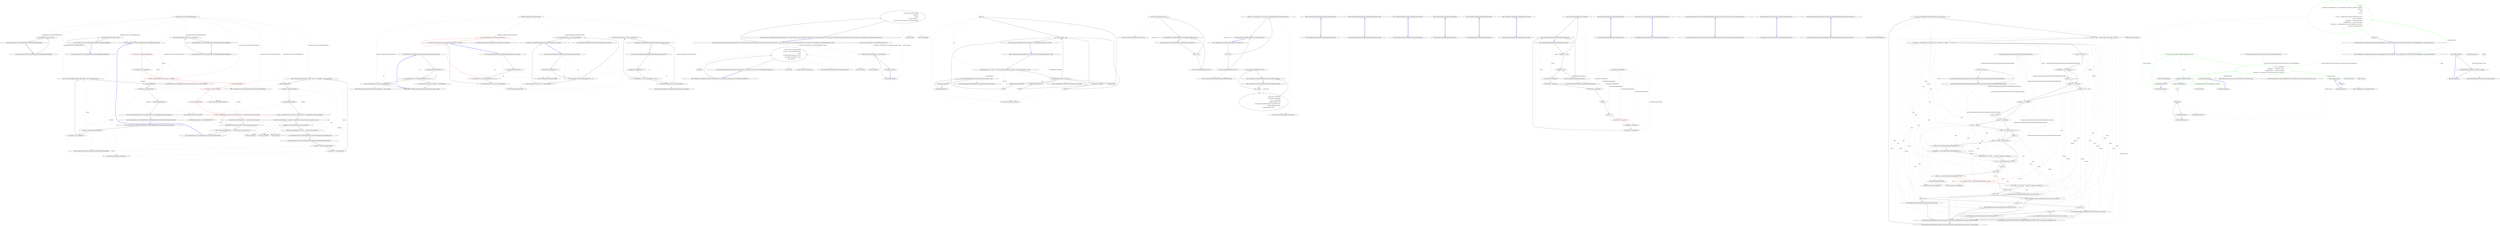 digraph  {
n52 [label="CommandLine.Tests.Text.VerbsHelpTextFixture", span=""];
n0 [cluster="CommandLine.Tests.Text.VerbsHelpTextFixture.FailedParsingPrintsHelpIndex()", label="Entry CommandLine.Tests.Text.VerbsHelpTextFixture.FailedParsingPrintsHelpIndex()", span="42-42"];
n1 [cluster="CommandLine.Tests.Text.VerbsHelpTextFixture.FailedParsingPrintsHelpIndex()", label="DoCoreTestForIndex(new string[] {})", span="44-44"];
n2 [cluster="CommandLine.Tests.Text.VerbsHelpTextFixture.FailedParsingPrintsHelpIndex()", label="Exit CommandLine.Tests.Text.VerbsHelpTextFixture.FailedParsingPrintsHelpIndex()", span="42-42"];
n3 [cluster="CommandLine.Tests.Text.VerbsHelpTextFixture.DoCoreTestForIndex(string[])", label="Entry CommandLine.Tests.Text.VerbsHelpTextFixture.DoCoreTestForIndex(string[])", span="93-93"];
n4 [cluster="CommandLine.Tests.Text.VerbsHelpTextFixture.RequestingHelpPrintsHelpIndex()", label="Entry CommandLine.Tests.Text.VerbsHelpTextFixture.RequestingHelpPrintsHelpIndex()", span="48-48"];
n5 [cluster="CommandLine.Tests.Text.VerbsHelpTextFixture.RequestingHelpPrintsHelpIndex()", label="DoCoreTestForIndex(new string[] {''help''})", span="50-50"];
n6 [cluster="CommandLine.Tests.Text.VerbsHelpTextFixture.RequestingHelpPrintsHelpIndex()", label="Exit CommandLine.Tests.Text.VerbsHelpTextFixture.RequestingHelpPrintsHelpIndex()", span="48-48"];
n7 [cluster="CommandLine.Tests.Text.VerbsHelpTextFixture.RequestingBadHelpPrintsHelpIndex()", label="Entry CommandLine.Tests.Text.VerbsHelpTextFixture.RequestingBadHelpPrintsHelpIndex()", span="54-54"];
n8 [cluster="CommandLine.Tests.Text.VerbsHelpTextFixture.RequestingBadHelpPrintsHelpIndex()", label="DoCoreTestForIndex(new string[] { ''help'', ''undefined'' })", span="56-56"];
n9 [cluster="CommandLine.Tests.Text.VerbsHelpTextFixture.RequestingBadHelpPrintsHelpIndex()", label="Exit CommandLine.Tests.Text.VerbsHelpTextFixture.RequestingBadHelpPrintsHelpIndex()", span="54-54"];
n10 [cluster="CommandLine.Tests.Text.VerbsHelpTextFixture.FailedVerbParsingPrintsParticularHelpScreen()", label="Entry CommandLine.Tests.Text.VerbsHelpTextFixture.FailedVerbParsingPrintsParticularHelpScreen()", span="60-60"];
n11 [cluster="CommandLine.Tests.Text.VerbsHelpTextFixture.FailedVerbParsingPrintsParticularHelpScreen()", label="var options = new OptionsWithVerbsHelp()", span="62-62"];
n12 [cluster="CommandLine.Tests.Text.VerbsHelpTextFixture.FailedVerbParsingPrintsParticularHelpScreen()", label="var testWriter = new StringWriter()", span="63-63"];
n22 [cluster="CommandLine.Tests.Mocks.OptionsWithVerbsHelp.OptionsWithVerbsHelp()", label="Entry CommandLine.Tests.Mocks.OptionsWithVerbsHelp.OptionsWithVerbsHelp()", span="80-80"];
n13 [cluster="CommandLine.Tests.Text.VerbsHelpTextFixture.FailedVerbParsingPrintsParticularHelpScreen()", label="Result = Parser.ParseArguments(new string[] { ''clone'', ''--no_hardlinks'' }, options, testWriter)", span="64-64"];
n23 [cluster="System.IO.StringWriter.StringWriter()", label="Entry System.IO.StringWriter.StringWriter()", span="0-0"];
n15 [cluster="CommandLine.Tests.Text.VerbsHelpTextFixture.FailedVerbParsingPrintsParticularHelpScreen()", label="var helpText = testWriter.ToString()", span="68-68"];
n14 [cluster="CommandLine.Tests.Text.VerbsHelpTextFixture.FailedVerbParsingPrintsParticularHelpScreen()", label="ResultShouldBeFalse()", span="66-66"];
n24 [cluster="CommandLine.ICommandLineParser.ParseArguments(string[], object, System.IO.TextWriter)", label="Entry CommandLine.ICommandLineParser.ParseArguments(string[], object, System.IO.TextWriter)", span="72-72"];
n25 [cluster="CommandLine.Tests.CommandLineParserBaseFixture.ResultShouldBeFalse()", label="Entry CommandLine.Tests.CommandLineParserBaseFixture.ResultShouldBeFalse()", span="64-64"];
n16 [cluster="CommandLine.Tests.Text.VerbsHelpTextFixture.FailedVerbParsingPrintsParticularHelpScreen()", label="Console.WriteLine(helpText)", span="69-69"];
n26 [cluster="System.IO.StringWriter.ToString()", label="Entry System.IO.StringWriter.ToString()", span="0-0"];
n17 [cluster="CommandLine.Tests.Text.VerbsHelpTextFixture.FailedVerbParsingPrintsParticularHelpScreen()", label="var lines = helpText.Split(new string[] { Environment.NewLine }, StringSplitOptions.RemoveEmptyEntries)", span="70-70"];
n27 [cluster="System.Console.WriteLine(string)", label="Entry System.Console.WriteLine(string)", span="0-0"];
n18 [cluster="CommandLine.Tests.Text.VerbsHelpTextFixture.FailedVerbParsingPrintsParticularHelpScreen()", label="lines[5].Trim().Should().Equal(''--no-hardlinks    Optimize the cloning process from a repository on a local'')", span="72-72"];
n28 [cluster="string.Split(string[], System.StringSplitOptions)", label="Entry string.Split(string[], System.StringSplitOptions)", span="0-0"];
n19 [cluster="CommandLine.Tests.Text.VerbsHelpTextFixture.FailedVerbParsingPrintsParticularHelpScreen()", label="lines[6].Trim().Should().Equal(''filesystem by copying files.'')", span="73-73"];
n20 [cluster="CommandLine.Tests.Text.VerbsHelpTextFixture.FailedVerbParsingPrintsParticularHelpScreen()", label="lines[7].Trim().Should().Equal(''-q, --quiet       Suppress summary message.'')", span="74-74"];
n29 [cluster="string.Trim()", label="Entry string.Trim()", span="0-0"];
n30 [cluster="Unk.Should", label="Entry Unk.Should", span=""];
n31 [cluster="Unk.Equal", label="Entry Unk.Equal", span=""];
n21 [cluster="CommandLine.Tests.Text.VerbsHelpTextFixture.FailedVerbParsingPrintsParticularHelpScreen()", label="Exit CommandLine.Tests.Text.VerbsHelpTextFixture.FailedVerbParsingPrintsParticularHelpScreen()", span="60-60"];
n32 [cluster="CommandLine.Tests.Text.VerbsHelpTextFixture.RequestingHelpOfParticularVerbWithoutInstanceShouldWork()", label="Entry CommandLine.Tests.Text.VerbsHelpTextFixture.RequestingHelpOfParticularVerbWithoutInstanceShouldWork()", span="79-79"];
n33 [cluster="CommandLine.Tests.Text.VerbsHelpTextFixture.RequestingHelpOfParticularVerbWithoutInstanceShouldWork()", label="var options = new OptionsWithVerbsHelp()", span="81-81"];
n34 [cluster="CommandLine.Tests.Text.VerbsHelpTextFixture.RequestingHelpOfParticularVerbWithoutInstanceShouldWork()", label="var testWriter = new StringWriter()", span="82-82"];
n35 [cluster="CommandLine.Tests.Text.VerbsHelpTextFixture.RequestingHelpOfParticularVerbWithoutInstanceShouldWork()", label="Result = Parser.ParseArguments(new string[] {''help'', ''add''}, options, testWriter)", span="83-83"];
n37 [cluster="CommandLine.Tests.Text.VerbsHelpTextFixture.RequestingHelpOfParticularVerbWithoutInstanceShouldWork()", label="var helpText = testWriter.ToString()", span="87-87"];
n36 [cluster="CommandLine.Tests.Text.VerbsHelpTextFixture.RequestingHelpOfParticularVerbWithoutInstanceShouldWork()", label="ResultShouldBeFalse()", span="85-85"];
n38 [cluster="CommandLine.Tests.Text.VerbsHelpTextFixture.RequestingHelpOfParticularVerbWithoutInstanceShouldWork()", label="Console.WriteLine(helpText)", span="88-88"];
n39 [cluster="CommandLine.Tests.Text.VerbsHelpTextFixture.RequestingHelpOfParticularVerbWithoutInstanceShouldWork()", label="var lines = helpText.Split(new string[] { Environment.NewLine }, StringSplitOptions.RemoveEmptyEntries)", span="89-89"];
n40 [cluster="CommandLine.Tests.Text.VerbsHelpTextFixture.RequestingHelpOfParticularVerbWithoutInstanceShouldWork()", label="Exit CommandLine.Tests.Text.VerbsHelpTextFixture.RequestingHelpOfParticularVerbWithoutInstanceShouldWork()", span="79-79"];
n41 [cluster="CommandLine.Tests.Text.VerbsHelpTextFixture.DoCoreTestForIndex(string[])", color=red, community=0, label="0: var options = new OptionsWithVerbsHelp()", span="95-95"];
n43 [cluster="CommandLine.Tests.Text.VerbsHelpTextFixture.DoCoreTestForIndex(string[])", color=red, community=0, label="0: Result = Parser.ParseArguments(args, options, testWriter)", span="97-97"];
n42 [cluster="CommandLine.Tests.Text.VerbsHelpTextFixture.DoCoreTestForIndex(string[])", label="var testWriter = new StringWriter()", span="96-96"];
n45 [cluster="CommandLine.Tests.Text.VerbsHelpTextFixture.DoCoreTestForIndex(string[])", color=red, community=0, label="0: var helpText = testWriter.ToString()", span="101-101"];
n44 [cluster="CommandLine.Tests.Text.VerbsHelpTextFixture.DoCoreTestForIndex(string[])", color=red, community=0, label="0: ResultShouldBeFalse()", span="99-99"];
n46 [cluster="CommandLine.Tests.Text.VerbsHelpTextFixture.DoCoreTestForIndex(string[])", color=red, community=0, label="0: Console.WriteLine(helpText)", span="102-102"];
n47 [cluster="CommandLine.Tests.Text.VerbsHelpTextFixture.DoCoreTestForIndex(string[])", color=red, community=0, label="0: var lines = helpText.Split(new string[] { Environment.NewLine }, StringSplitOptions.RemoveEmptyEntries)", span="103-103"];
n48 [cluster="CommandLine.Tests.Text.VerbsHelpTextFixture.DoCoreTestForIndex(string[])", label="lines[5].Trim().Should().Equal(''add       Add file contents to the index.'')", span="105-105"];
n49 [cluster="CommandLine.Tests.Text.VerbsHelpTextFixture.DoCoreTestForIndex(string[])", label="lines[6].Trim().Should().Equal(''commit    Record changes to the repository.'')", span="106-106"];
n50 [cluster="CommandLine.Tests.Text.VerbsHelpTextFixture.DoCoreTestForIndex(string[])", label="lines[7].Trim().Should().Equal(''clone     Clone a repository into a new directory.'')", span="107-107"];
n51 [cluster="CommandLine.Tests.Text.VerbsHelpTextFixture.DoCoreTestForIndex(string[])", label="Exit CommandLine.Tests.Text.VerbsHelpTextFixture.DoCoreTestForIndex(string[])", span="93-93"];
m0_23 [cluster="Humanizer.Configuration.RomanianFormatter.DateHumanize__minutes_ago(int)", file="FakeOptionsWithSequenceAndSeparator.cs", label="Entry Humanizer.Configuration.RomanianFormatter.DateHumanize__minutes_ago(int)", span="42-42"];
m0_24 [cluster="Humanizer.Configuration.RomanianFormatter.DateHumanize__minutes_ago(int)", file="FakeOptionsWithSequenceAndSeparator.cs", label="Debug.Assert(numberOfMinutes > 1)", span="44-44"];
m0_25 [cluster="Humanizer.Configuration.RomanianFormatter.DateHumanize__minutes_ago(int)", file="FakeOptionsWithSequenceAndSeparator.cs", label="0 < numberOfMinutes % 100 && numberOfMinutes % 100 < 20", span="46-46"];
m0_26 [cluster="Humanizer.Configuration.RomanianFormatter.DateHumanize__minutes_ago(int)", file="FakeOptionsWithSequenceAndSeparator.cs", label="return base.DateHumanize__minutes_ago(numberOfMinutes);", span="48-48"];
m0_27 [cluster="Humanizer.Configuration.RomanianFormatter.DateHumanize__minutes_ago(int)", file="FakeOptionsWithSequenceAndSeparator.cs", label="return string.Format(''acum {0} de minute'', numberOfMinutes);", span="51-51"];
m0_28 [cluster="Humanizer.Configuration.RomanianFormatter.DateHumanize__minutes_ago(int)", file="FakeOptionsWithSequenceAndSeparator.cs", label="Exit Humanizer.Configuration.RomanianFormatter.DateHumanize__minutes_ago(int)", span="42-42"];
m0_22 [cluster="Humanizer.Configuration.DefaultFormatter.DateHumanize__hours_ago(int)", file="FakeOptionsWithSequenceAndSeparator.cs", label="Entry Humanizer.Configuration.DefaultFormatter.DateHumanize__hours_ago(int)", span="11-11"];
m0_7 [cluster="Humanizer.Configuration.DefaultFormatter.DateHumanize__years_ago(int)", file="FakeOptionsWithSequenceAndSeparator.cs", label="Entry Humanizer.Configuration.DefaultFormatter.DateHumanize__years_ago(int)", span="31-31"];
m0_29 [cluster="Humanizer.Configuration.DefaultFormatter.DateHumanize__minutes_ago(int)", file="FakeOptionsWithSequenceAndSeparator.cs", label="Entry Humanizer.Configuration.DefaultFormatter.DateHumanize__minutes_ago(int)", span="16-16"];
m0_9 [cluster="Humanizer.Configuration.RomanianFormatter.DateHumanize__days_ago(int)", file="FakeOptionsWithSequenceAndSeparator.cs", label="Entry Humanizer.Configuration.RomanianFormatter.DateHumanize__days_ago(int)", span="18-18"];
m0_10 [cluster="Humanizer.Configuration.RomanianFormatter.DateHumanize__days_ago(int)", file="FakeOptionsWithSequenceAndSeparator.cs", label="Debug.Assert(numberOfDays > 1)", span="20-20"];
m0_11 [cluster="Humanizer.Configuration.RomanianFormatter.DateHumanize__days_ago(int)", file="FakeOptionsWithSequenceAndSeparator.cs", label="0 < numberOfDays % 100 && numberOfDays % 100 < 20", span="22-22"];
m0_12 [cluster="Humanizer.Configuration.RomanianFormatter.DateHumanize__days_ago(int)", file="FakeOptionsWithSequenceAndSeparator.cs", label="return base.DateHumanize__days_ago(numberOfDays);", span="24-24"];
m0_13 [cluster="Humanizer.Configuration.RomanianFormatter.DateHumanize__days_ago(int)", file="FakeOptionsWithSequenceAndSeparator.cs", label="return string.Format(''acum {0} de zile'', numberOfDays);", span="27-27"];
m0_14 [cluster="Humanizer.Configuration.RomanianFormatter.DateHumanize__days_ago(int)", file="FakeOptionsWithSequenceAndSeparator.cs", label="Exit Humanizer.Configuration.RomanianFormatter.DateHumanize__days_ago(int)", span="18-18"];
m0_15 [cluster="Humanizer.Configuration.DefaultFormatter.DateHumanize__days_ago(int)", file="FakeOptionsWithSequenceAndSeparator.cs", label="Entry Humanizer.Configuration.DefaultFormatter.DateHumanize__days_ago(int)", span="6-6"];
m0_8 [cluster="string.Format(string, object)", file="FakeOptionsWithSequenceAndSeparator.cs", label="Entry string.Format(string, object)", span="0-0"];
m0_0 [cluster="Humanizer.Configuration.RomanianFormatter.DateHumanize__years_ago(int)", file="FakeOptionsWithSequenceAndSeparator.cs", label="Entry Humanizer.Configuration.RomanianFormatter.DateHumanize__years_ago(int)", span="6-6"];
m0_1 [cluster="Humanizer.Configuration.RomanianFormatter.DateHumanize__years_ago(int)", file="FakeOptionsWithSequenceAndSeparator.cs", label="Debug.Assert(numberOfYears > 1)", span="8-8"];
m0_2 [cluster="Humanizer.Configuration.RomanianFormatter.DateHumanize__years_ago(int)", file="FakeOptionsWithSequenceAndSeparator.cs", label="0 < numberOfYears % 100 && numberOfYears % 100 < 20", span="10-10"];
m0_3 [cluster="Humanizer.Configuration.RomanianFormatter.DateHumanize__years_ago(int)", color=red, community=0, file="FakeOptionsWithSequenceAndSeparator.cs", label="0: return base.DateHumanize__years_ago(numberOfYears);", span="12-12"];
m0_4 [cluster="Humanizer.Configuration.RomanianFormatter.DateHumanize__years_ago(int)", file="FakeOptionsWithSequenceAndSeparator.cs", label="return string.Format(''acum {0} de ani'', numberOfYears);", span="15-15"];
m0_5 [cluster="Humanizer.Configuration.RomanianFormatter.DateHumanize__years_ago(int)", file="FakeOptionsWithSequenceAndSeparator.cs", label="Exit Humanizer.Configuration.RomanianFormatter.DateHumanize__years_ago(int)", span="6-6"];
m0_6 [cluster="System.Diagnostics.Debug.Assert(bool)", file="FakeOptionsWithSequenceAndSeparator.cs", label="Entry System.Diagnostics.Debug.Assert(bool)", span="0-0"];
m0_16 [cluster="Humanizer.Configuration.RomanianFormatter.DateHumanize__hours_ago(int)", file="FakeOptionsWithSequenceAndSeparator.cs", label="Entry Humanizer.Configuration.RomanianFormatter.DateHumanize__hours_ago(int)", span="30-30"];
m0_17 [cluster="Humanizer.Configuration.RomanianFormatter.DateHumanize__hours_ago(int)", file="FakeOptionsWithSequenceAndSeparator.cs", label="Debug.Assert(numberOfHours > 1)", span="32-32"];
m0_18 [cluster="Humanizer.Configuration.RomanianFormatter.DateHumanize__hours_ago(int)", file="FakeOptionsWithSequenceAndSeparator.cs", label="0 < numberOfHours%100 && numberOfHours%100 < 20", span="34-34"];
m0_19 [cluster="Humanizer.Configuration.RomanianFormatter.DateHumanize__hours_ago(int)", file="FakeOptionsWithSequenceAndSeparator.cs", label="return base.DateHumanize__hours_ago(numberOfHours);", span="36-36"];
m0_20 [cluster="Humanizer.Configuration.RomanianFormatter.DateHumanize__hours_ago(int)", file="FakeOptionsWithSequenceAndSeparator.cs", label="return string.Format(''acum {0} de ore'', numberOfHours);", span="39-39"];
m0_21 [cluster="Humanizer.Configuration.RomanianFormatter.DateHumanize__hours_ago(int)", file="FakeOptionsWithSequenceAndSeparator.cs", label="Exit Humanizer.Configuration.RomanianFormatter.DateHumanize__hours_ago(int)", span="30-30"];
m0_30 [file="FakeOptionsWithSequenceAndSeparator.cs", label="Humanizer.Configuration.RomanianFormatter", span=""];
m1_5 [cluster="Unk.>", file="HelpText.cs", label="Entry Unk.>", span=""];
m1_43 [cluster="System.Action<T>.Invoke(T)", file="HelpText.cs", label="Entry System.Action<T>.Invoke(T)", span="0-0"];
m1_6 [cluster="Unk.Any", file="HelpText.cs", label="Entry Unk.Any", span=""];
m1_23 [cluster="Unk.Where", file="HelpText.cs", label="Entry Unk.Where", span=""];
m1_29 [cluster="CommandLine.Core.ReflectionExtensions.SetValue<T>(System.Reflection.PropertyInfo, T, object)", file="HelpText.cs", label="Entry CommandLine.Core.ReflectionExtensions.SetValue<T>(System.Reflection.PropertyInfo, T, object)", span="55-55"];
m1_30 [cluster="CommandLine.Core.ReflectionExtensions.SetValue<T>(System.Reflection.PropertyInfo, T, object)", file="HelpText.cs", label="Action<Exception> fail = inner => { throw new ApplicationException(''Cannot set value to target instance.'', inner); }", span="57-57"];
m1_31 [cluster="CommandLine.Core.ReflectionExtensions.SetValue<T>(System.Reflection.PropertyInfo, T, object)", file="HelpText.cs", label="property.SetValue(instance, value, null)", span="61-61"];
m1_40 [cluster="CommandLine.Core.ReflectionExtensions.SetValue<T>(System.Reflection.PropertyInfo, T, object)", file="HelpText.cs", label="return instance;", span="80-80"];
m1_33 [cluster="CommandLine.Core.ReflectionExtensions.SetValue<T>(System.Reflection.PropertyInfo, T, object)", file="HelpText.cs", label="fail(e)", span="65-65"];
m1_35 [cluster="CommandLine.Core.ReflectionExtensions.SetValue<T>(System.Reflection.PropertyInfo, T, object)", file="HelpText.cs", label="fail(e)", span="69-69"];
m1_37 [cluster="CommandLine.Core.ReflectionExtensions.SetValue<T>(System.Reflection.PropertyInfo, T, object)", file="HelpText.cs", label="fail(e)", span="73-73"];
m1_39 [cluster="CommandLine.Core.ReflectionExtensions.SetValue<T>(System.Reflection.PropertyInfo, T, object)", file="HelpText.cs", label="fail(e)", span="77-77"];
m1_32 [cluster="CommandLine.Core.ReflectionExtensions.SetValue<T>(System.Reflection.PropertyInfo, T, object)", file="HelpText.cs", label=TargetException, span="63-63"];
m1_34 [cluster="CommandLine.Core.ReflectionExtensions.SetValue<T>(System.Reflection.PropertyInfo, T, object)", file="HelpText.cs", label=TargetParameterCountException, span="67-67"];
m1_36 [cluster="CommandLine.Core.ReflectionExtensions.SetValue<T>(System.Reflection.PropertyInfo, T, object)", file="HelpText.cs", label=MethodAccessException, span="71-71"];
m1_38 [cluster="CommandLine.Core.ReflectionExtensions.SetValue<T>(System.Reflection.PropertyInfo, T, object)", file="HelpText.cs", label=TargetInvocationException, span="75-75"];
m1_41 [cluster="CommandLine.Core.ReflectionExtensions.SetValue<T>(System.Reflection.PropertyInfo, T, object)", file="HelpText.cs", label="Exit CommandLine.Core.ReflectionExtensions.SetValue<T>(System.Reflection.PropertyInfo, T, object)", span="55-55"];
m1_47 [cluster="System.ApplicationException.ApplicationException(string, System.Exception)", file="HelpText.cs", label="Entry System.ApplicationException.ApplicationException(string, System.Exception)", span="0-0"];
m1_53 [cluster="System.Array.CreateInstance(System.Type, int)", file="HelpText.cs", label="Entry System.Array.CreateInstance(System.Type, int)", span="0-0"];
m1_7 [cluster="Unk.selector", file="HelpText.cs", label="Entry Unk.selector", span=""];
m1_44 [cluster="lambda expression", file="HelpText.cs", label="Entry lambda expression", span="57-57"];
m1_26 [cluster="lambda expression", file="HelpText.cs", label="specProp.Property.SetValue(current, selector(specProp))", span="52-52"];
m1_25 [cluster="lambda expression", file="HelpText.cs", label="Entry lambda expression", span="51-52"];
m1_27 [cluster="lambda expression", file="HelpText.cs", label="Exit lambda expression", span="51-52"];
m1_45 [cluster="lambda expression", file="HelpText.cs", label="throw new ApplicationException(''Cannot set value to target instance.'', inner);", span="57-57"];
m1_46 [cluster="lambda expression", file="HelpText.cs", label="Exit lambda expression", span="57-57"];
m1_42 [cluster="System.Reflection.PropertyInfo.SetValue(object, object, object[])", file="HelpText.cs", label="Entry System.Reflection.PropertyInfo.SetValue(object, object, object[])", span="0-0"];
m1_14 [cluster="System.Type.IsAssignableFrom(System.Type)", file="HelpText.cs", label="Entry System.Type.IsAssignableFrom(System.Type)", span="0-0"];
m1_3 [cluster="System.Type.GetProperties()", file="HelpText.cs", label="Entry System.Type.GetProperties()", span="0-0"];
m1_0 [cluster="CommandLine.Core.ReflectionExtensions.GetSpecifications<T>(System.Type, System.Func<System.Reflection.PropertyInfo, T>)", file="HelpText.cs", label="Entry CommandLine.Core.ReflectionExtensions.GetSpecifications<T>(System.Type, System.Func<System.Reflection.PropertyInfo, T>)", span="12-12"];
m1_1 [cluster="CommandLine.Core.ReflectionExtensions.GetSpecifications<T>(System.Type, System.Func<System.Reflection.PropertyInfo, T>)", file="HelpText.cs", label="return from pi in type.GetProperties()\r\n                   let attrs = pi.GetCustomAttributes(true)\r\n                   where\r\n                        attrs.OfType<OptionAttribute>().Any() ||\r\n                        attrs.OfType<ValueAttribute>().Any()\r\n                   select selector(pi);", span="14-19"];
m1_2 [cluster="CommandLine.Core.ReflectionExtensions.GetSpecifications<T>(System.Type, System.Func<System.Reflection.PropertyInfo, T>)", file="HelpText.cs", label="Exit CommandLine.Core.ReflectionExtensions.GetSpecifications<T>(System.Type, System.Func<System.Reflection.PropertyInfo, T>)", span="12-12"];
m1_4 [cluster="System.Reflection.MemberInfo.GetCustomAttributes(bool)", file="HelpText.cs", label="Entry System.Reflection.MemberInfo.GetCustomAttributes(bool)", span="0-0"];
m1_24 [cluster="Unk.Aggregate", file="HelpText.cs", label="Entry Unk.Aggregate", span=""];
m1_48 [cluster="CommandLine.Core.ReflectionExtensions.CreateEmptyArray(System.Type)", file="HelpText.cs", label="Entry CommandLine.Core.ReflectionExtensions.CreateEmptyArray(System.Type)", span="83-83"];
m1_49 [cluster="CommandLine.Core.ReflectionExtensions.CreateEmptyArray(System.Type)", file="HelpText.cs", label="type == null", span="85-85"];
m1_51 [cluster="CommandLine.Core.ReflectionExtensions.CreateEmptyArray(System.Type)", file="HelpText.cs", label="return Array.CreateInstance(type, 0);", span="87-87"];
m1_50 [cluster="CommandLine.Core.ReflectionExtensions.CreateEmptyArray(System.Type)", file="HelpText.cs", label="throw new ArgumentNullException(''type'');", span="85-85"];
m1_52 [cluster="CommandLine.Core.ReflectionExtensions.CreateEmptyArray(System.Type)", file="HelpText.cs", label="Exit CommandLine.Core.ReflectionExtensions.CreateEmptyArray(System.Type)", span="83-83"];
m1_20 [cluster="CommandLine.Core.ReflectionExtensions.SetProperties<T>(T, System.Collections.Generic.IEnumerable<CommandLine.Core.SpecificationProperty>, System.Func<CommandLine.Core.SpecificationProperty, bool>, System.Func<CommandLine.Core.SpecificationProperty, object>)", file="HelpText.cs", label="Entry CommandLine.Core.ReflectionExtensions.SetProperties<T>(T, System.Collections.Generic.IEnumerable<CommandLine.Core.SpecificationProperty>, System.Func<CommandLine.Core.SpecificationProperty, bool>, System.Func<CommandLine.Core.SpecificationProperty, object>)", span="42-42"];
m1_21 [cluster="CommandLine.Core.ReflectionExtensions.SetProperties<T>(T, System.Collections.Generic.IEnumerable<CommandLine.Core.SpecificationProperty>, System.Func<CommandLine.Core.SpecificationProperty, bool>, System.Func<CommandLine.Core.SpecificationProperty, object>)", file="HelpText.cs", label="return specProps.Where(predicate)\r\n                .Aggregate(\r\n                    instance,\r\n                    (current, specProp) =>\r\n                        specProp.Property.SetValue(current, selector(specProp)));", span="48-52"];
m1_22 [cluster="CommandLine.Core.ReflectionExtensions.SetProperties<T>(T, System.Collections.Generic.IEnumerable<CommandLine.Core.SpecificationProperty>, System.Func<CommandLine.Core.SpecificationProperty, bool>, System.Func<CommandLine.Core.SpecificationProperty, object>)", file="HelpText.cs", label="Exit CommandLine.Core.ReflectionExtensions.SetProperties<T>(T, System.Collections.Generic.IEnumerable<CommandLine.Core.SpecificationProperty>, System.Func<CommandLine.Core.SpecificationProperty, bool>, System.Func<CommandLine.Core.SpecificationProperty, object>)", span="42-42"];
m1_28 [cluster="Unk.SetValue", file="HelpText.cs", label="Entry Unk.SetValue", span=""];
m1_8 [cluster="CommandLine.Core.ReflectionExtensions.ToDescriptorKind(System.Type)", file="HelpText.cs", label="Entry CommandLine.Core.ReflectionExtensions.ToDescriptorKind(System.Type)", span="22-22"];
m1_9 [cluster="CommandLine.Core.ReflectionExtensions.ToDescriptorKind(System.Type)", file="HelpText.cs", label="type == null", span="24-24"];
m1_11 [cluster="CommandLine.Core.ReflectionExtensions.ToDescriptorKind(System.Type)", file="HelpText.cs", label="return type == typeof(bool)\r\n                       ? TypeDescriptorKind.Boolean\r\n                       : type == typeof(string)\r\n                             ? TypeDescriptorKind.Scalar\r\n                             : type.IsArray || typeof(IEnumerable).IsAssignableFrom(type)\r\n                                   ? TypeDescriptorKind.Sequence\r\n                                   : TypeDescriptorKind.Scalar;", span="26-32"];
m1_10 [cluster="CommandLine.Core.ReflectionExtensions.ToDescriptorKind(System.Type)", file="HelpText.cs", label="throw new ArgumentNullException(''type'');", span="24-24"];
m1_12 [cluster="CommandLine.Core.ReflectionExtensions.ToDescriptorKind(System.Type)", file="HelpText.cs", label="Exit CommandLine.Core.ReflectionExtensions.ToDescriptorKind(System.Type)", span="22-22"];
m1_13 [cluster="System.ArgumentNullException.ArgumentNullException(string)", file="HelpText.cs", label="Entry System.ArgumentNullException.ArgumentNullException(string)", span="0-0"];
m1_15 [cluster="CommandLine.Core.ReflectionExtensions.IsScalar(System.Type)", file="HelpText.cs", label="Entry CommandLine.Core.ReflectionExtensions.IsScalar(System.Type)", span="35-35"];
m1_16 [cluster="CommandLine.Core.ReflectionExtensions.IsScalar(System.Type)", file="HelpText.cs", label="type == null", span="37-37"];
m1_18 [cluster="CommandLine.Core.ReflectionExtensions.IsScalar(System.Type)", file="HelpText.cs", label="return type == typeof(string) || !type.IsArray && !typeof(IEnumerable).IsAssignableFrom(type);", span="39-39"];
m1_17 [cluster="CommandLine.Core.ReflectionExtensions.IsScalar(System.Type)", file="HelpText.cs", label="throw new ArgumentNullException(''type'');", span="37-37"];
m1_19 [cluster="CommandLine.Core.ReflectionExtensions.IsScalar(System.Type)", file="HelpText.cs", label="Exit CommandLine.Core.ReflectionExtensions.IsScalar(System.Type)", span="35-35"];
m1_54 [file="HelpText.cs", label="System.Func<CommandLine.Core.SpecificationProperty, object>", span=""];
m2_2 [cluster="CommandLine.OptionArrayAttribute.OptionArrayAttribute(string)", file="NameLookup.cs", label="Entry CommandLine.OptionArrayAttribute.OptionArrayAttribute(string)", span="46-46"];
m2_3 [cluster="CommandLine.OptionArrayAttribute.OptionArrayAttribute(string)", file="NameLookup.cs", label="Exit CommandLine.OptionArrayAttribute.OptionArrayAttribute(string)", span="46-46"];
m2_4 [cluster="CommandLine.OptionArrayAttribute.OptionArrayAttribute(char, string)", file="NameLookup.cs", label="Entry CommandLine.OptionArrayAttribute.OptionArrayAttribute(char, string)", span="53-53"];
m2_5 [cluster="CommandLine.OptionArrayAttribute.OptionArrayAttribute(char, string)", file="NameLookup.cs", label="Exit CommandLine.OptionArrayAttribute.OptionArrayAttribute(char, string)", span="53-53"];
m2_0 [cluster="CommandLine.OptionArrayAttribute.OptionArrayAttribute(char)", file="NameLookup.cs", label="Entry CommandLine.OptionArrayAttribute.OptionArrayAttribute(char)", span="40-40"];
m2_1 [cluster="CommandLine.OptionArrayAttribute.OptionArrayAttribute(char)", file="NameLookup.cs", label="Exit CommandLine.OptionArrayAttribute.OptionArrayAttribute(char)", span="40-40"];
m4_15 [cluster="CommandLine.OptionAttribute.OptionAttribute()", file="OptionAttribute.cs", label="Entry CommandLine.OptionAttribute.OptionAttribute()", span="42-42"];
m4_16 [cluster="CommandLine.OptionAttribute.OptionAttribute()", file="OptionAttribute.cs", label="Exit CommandLine.OptionAttribute.OptionAttribute()", span="42-42"];
m4_21 [cluster="CommandLine.OptionAttribute.OptionAttribute(char)", file="OptionAttribute.cs", label="Entry CommandLine.OptionAttribute.OptionAttribute(char)", span="70-70"];
m4_22 [cluster="CommandLine.OptionAttribute.OptionAttribute(char)", file="OptionAttribute.cs", label="Exit CommandLine.OptionAttribute.OptionAttribute(char)", span="70-70"];
m4_19 [cluster="CommandLine.OptionAttribute.OptionAttribute(char, string)", file="OptionAttribute.cs", label="Entry CommandLine.OptionAttribute.OptionAttribute(char, string)", span="61-61"];
m4_20 [cluster="CommandLine.OptionAttribute.OptionAttribute(char, string)", file="OptionAttribute.cs", label="Exit CommandLine.OptionAttribute.OptionAttribute(char, string)", span="61-61"];
m4_14 [cluster="System.ArgumentNullException.ArgumentNullException(string)", file="OptionAttribute.cs", label="Entry System.ArgumentNullException.ArgumentNullException(string)", span="0-0"];
m4_0 [cluster="CommandLine.OptionAttribute.OptionAttribute(string, string)", file="OptionAttribute.cs", label="Entry CommandLine.OptionAttribute.OptionAttribute(string, string)", span="23-23"];
m4_1 [cluster="CommandLine.OptionAttribute.OptionAttribute(string, string)", file="OptionAttribute.cs", label="shortName == null", span="25-25"];
m4_3 [cluster="CommandLine.OptionAttribute.OptionAttribute(string, string)", file="OptionAttribute.cs", label="longName == null", span="26-26"];
m4_5 [cluster="CommandLine.OptionAttribute.OptionAttribute(string, string)", file="OptionAttribute.cs", label="this.shortName = shortName", span="28-28"];
m4_6 [cluster="CommandLine.OptionAttribute.OptionAttribute(string, string)", file="OptionAttribute.cs", label="this.longName = longName", span="29-29"];
m4_2 [cluster="CommandLine.OptionAttribute.OptionAttribute(string, string)", file="OptionAttribute.cs", label="throw new ArgumentNullException(''shortName'');", span="25-25"];
m4_4 [cluster="CommandLine.OptionAttribute.OptionAttribute(string, string)", file="OptionAttribute.cs", label="throw new ArgumentNullException(''longName'');", span="26-26"];
m4_7 [cluster="CommandLine.OptionAttribute.OptionAttribute(string, string)", file="OptionAttribute.cs", label="this.setName = string.Empty", span="30-30"];
m4_8 [cluster="CommandLine.OptionAttribute.OptionAttribute(string, string)", file="OptionAttribute.cs", label="this.min = -1", span="31-31"];
m4_9 [cluster="CommandLine.OptionAttribute.OptionAttribute(string, string)", file="OptionAttribute.cs", label="this.max = -1", span="32-32"];
m4_10 [cluster="CommandLine.OptionAttribute.OptionAttribute(string, string)", color=red, community=0, file="OptionAttribute.cs", label="0: this.separator = string.Empty", span="33-33"];
m4_11 [cluster="CommandLine.OptionAttribute.OptionAttribute(string, string)", file="OptionAttribute.cs", label="this.helpText = string.Empty", span="34-34"];
m4_12 [cluster="CommandLine.OptionAttribute.OptionAttribute(string, string)", file="OptionAttribute.cs", label="this.metaValue = string.Empty", span="35-35"];
m4_13 [cluster="CommandLine.OptionAttribute.OptionAttribute(string, string)", file="OptionAttribute.cs", label="Exit CommandLine.OptionAttribute.OptionAttribute(string, string)", span="23-23"];
m4_17 [cluster="CommandLine.OptionAttribute.OptionAttribute(string)", file="OptionAttribute.cs", label="Entry CommandLine.OptionAttribute.OptionAttribute(string)", span="51-51"];
m4_18 [cluster="CommandLine.OptionAttribute.OptionAttribute(string)", file="OptionAttribute.cs", label="Exit CommandLine.OptionAttribute.OptionAttribute(string)", span="51-51"];
m4_23 [file="OptionAttribute.cs", label="CommandLine.OptionAttribute", span=""];
m5_4 [cluster="Humanizer.Localisation.Formatters.IFormatter.TimeSpanHumanize_Zero()", file="OptionMapperTests.cs", label="Entry Humanizer.Localisation.Formatters.IFormatter.TimeSpanHumanize_Zero()", span="28-28"];
m5_5 [cluster="Humanizer.Localisation.Formatters.IFormatter.TimeSpanHumanize_Zero()", file="OptionMapperTests.cs", label="Exit Humanizer.Localisation.Formatters.IFormatter.TimeSpanHumanize_Zero()", span="28-28"];
m5_2 [cluster="Humanizer.Localisation.Formatters.IFormatter.DateHumanize(Humanizer.Localisation.TimeUnit, Humanizer.Localisation.Tense, int)", file="OptionMapperTests.cs", label="Entry Humanizer.Localisation.Formatters.IFormatter.DateHumanize(Humanizer.Localisation.TimeUnit, Humanizer.Localisation.Tense, int)", span="22-22"];
m5_3 [cluster="Humanizer.Localisation.Formatters.IFormatter.DateHumanize(Humanizer.Localisation.TimeUnit, Humanizer.Localisation.Tense, int)", file="OptionMapperTests.cs", label="Exit Humanizer.Localisation.Formatters.IFormatter.DateHumanize(Humanizer.Localisation.TimeUnit, Humanizer.Localisation.Tense, int)", span="22-22"];
m5_0 [cluster="Humanizer.Localisation.Formatters.IFormatter.DateHumanize_Now()", file="OptionMapperTests.cs", label="Entry Humanizer.Localisation.Formatters.IFormatter.DateHumanize_Now()", span="13-13"];
m5_1 [cluster="Humanizer.Localisation.Formatters.IFormatter.DateHumanize_Now()", file="OptionMapperTests.cs", label="Exit Humanizer.Localisation.Formatters.IFormatter.DateHumanize_Now()", span="13-13"];
m5_6 [cluster="Humanizer.Localisation.Formatters.IFormatter.TimeSpanHumanize(Humanizer.Localisation.TimeUnit, int)", file="OptionMapperTests.cs", label="Entry Humanizer.Localisation.Formatters.IFormatter.TimeSpanHumanize(Humanizer.Localisation.TimeUnit, int)", span="36-36"];
m5_7 [cluster="Humanizer.Localisation.Formatters.IFormatter.TimeSpanHumanize(Humanizer.Localisation.TimeUnit, int)", file="OptionMapperTests.cs", label="Exit Humanizer.Localisation.Formatters.IFormatter.TimeSpanHumanize(Humanizer.Localisation.TimeUnit, int)", span="36-36"];
m6_42 [cluster="System.TimeSpan.TimeSpan(long)", file="OptionSpecification.cs", label="Entry System.TimeSpan.TimeSpan(long)", span="0-0"];
m6_0 [cluster="Humanizer.DateTimeHumanizeStrategy.PrecisionDateTimeHumanizeStrategy.PrecisionDateTimeHumanizeStrategy(double)", file="OptionSpecification.cs", label="Entry Humanizer.DateTimeHumanizeStrategy.PrecisionDateTimeHumanizeStrategy.PrecisionDateTimeHumanizeStrategy(double)", span="17-17"];
m6_1 [cluster="Humanizer.DateTimeHumanizeStrategy.PrecisionDateTimeHumanizeStrategy.PrecisionDateTimeHumanizeStrategy(double)", file="OptionSpecification.cs", label="_precision = precision", span="19-19"];
m6_2 [cluster="Humanizer.DateTimeHumanizeStrategy.PrecisionDateTimeHumanizeStrategy.PrecisionDateTimeHumanizeStrategy(double)", file="OptionSpecification.cs", label="Exit Humanizer.DateTimeHumanizeStrategy.PrecisionDateTimeHumanizeStrategy.PrecisionDateTimeHumanizeStrategy(double)", span="17-17"];
m6_45 [cluster="System.Convert.ToInt32(double)", file="OptionSpecification.cs", label="Entry System.Convert.ToInt32(double)", span="0-0"];
m6_46 [cluster="System.Math.Ceiling(double)", file="OptionSpecification.cs", label="Entry System.Math.Ceiling(double)", span="0-0"];
m6_44 [cluster="System.Math.Floor(double)", file="OptionSpecification.cs", label="Entry System.Math.Floor(double)", span="0-0"];
m6_3 [cluster="Humanizer.DateTimeHumanizeStrategy.PrecisionDateTimeHumanizeStrategy.Humanize(System.DateTime, System.DateTime)", file="OptionSpecification.cs", label="Entry Humanizer.DateTimeHumanizeStrategy.PrecisionDateTimeHumanizeStrategy.Humanize(System.DateTime, System.DateTime)", span="28-28"];
m6_4 [cluster="Humanizer.DateTimeHumanizeStrategy.PrecisionDateTimeHumanizeStrategy.Humanize(System.DateTime, System.DateTime)", file="OptionSpecification.cs", label="var ts = new TimeSpan(Math.Abs(comparisonBase.Ticks - input.Ticks))", span="30-30"];
m6_5 [cluster="Humanizer.DateTimeHumanizeStrategy.PrecisionDateTimeHumanizeStrategy.Humanize(System.DateTime, System.DateTime)", file="OptionSpecification.cs", label="var tense = input > comparisonBase ? Tense.Future : Tense.Past", span="31-31"];
m6_6 [cluster="Humanizer.DateTimeHumanizeStrategy.PrecisionDateTimeHumanizeStrategy.Humanize(System.DateTime, System.DateTime)", file="OptionSpecification.cs", label="int seconds = ts.Seconds, minutes = ts.Minutes, hours = ts.Hours, days = ts.Days", span="33-33"];
m6_29 [cluster="Humanizer.DateTimeHumanizeStrategy.PrecisionDateTimeHumanizeStrategy.Humanize(System.DateTime, System.DateTime)", file="OptionSpecification.cs", label="return Configurator.Formatter.DateHumanize(TimeUnit.Year, tense, years);", span="61-61"];
m6_31 [cluster="Humanizer.DateTimeHumanizeStrategy.PrecisionDateTimeHumanizeStrategy.Humanize(System.DateTime, System.DateTime)", file="OptionSpecification.cs", label="return Configurator.Formatter.DateHumanize(TimeUnit.Month, tense, months);", span="62-62"];
m6_33 [cluster="Humanizer.DateTimeHumanizeStrategy.PrecisionDateTimeHumanizeStrategy.Humanize(System.DateTime, System.DateTime)", file="OptionSpecification.cs", label="return Configurator.Formatter.DateHumanize(TimeUnit.Day, tense, days);", span="63-63"];
m6_35 [cluster="Humanizer.DateTimeHumanizeStrategy.PrecisionDateTimeHumanizeStrategy.Humanize(System.DateTime, System.DateTime)", file="OptionSpecification.cs", label="return Configurator.Formatter.DateHumanize(TimeUnit.Hour, tense, hours);", span="64-64"];
m6_37 [cluster="Humanizer.DateTimeHumanizeStrategy.PrecisionDateTimeHumanizeStrategy.Humanize(System.DateTime, System.DateTime)", file="OptionSpecification.cs", label="return Configurator.Formatter.DateHumanize(TimeUnit.Minute, tense, minutes);", span="65-65"];
m6_39 [cluster="Humanizer.DateTimeHumanizeStrategy.PrecisionDateTimeHumanizeStrategy.Humanize(System.DateTime, System.DateTime)", file="OptionSpecification.cs", label="return Configurator.Formatter.DateHumanize(TimeUnit.Second, tense, seconds);", span="66-66"];
m6_40 [cluster="Humanizer.DateTimeHumanizeStrategy.PrecisionDateTimeHumanizeStrategy.Humanize(System.DateTime, System.DateTime)", file="OptionSpecification.cs", label="return Configurator.Formatter.DateHumanize(TimeUnit.Millisecond, tense, 0);", span="67-67"];
m6_7 [cluster="Humanizer.DateTimeHumanizeStrategy.PrecisionDateTimeHumanizeStrategy.Humanize(System.DateTime, System.DateTime)", file="OptionSpecification.cs", label="int years = 0, months = 0", span="34-34"];
m6_8 [cluster="Humanizer.DateTimeHumanizeStrategy.PrecisionDateTimeHumanizeStrategy.Humanize(System.DateTime, System.DateTime)", file="OptionSpecification.cs", label="ts.Milliseconds >= 999 * _precision", span="37-37"];
m6_9 [cluster="Humanizer.DateTimeHumanizeStrategy.PrecisionDateTimeHumanizeStrategy.Humanize(System.DateTime, System.DateTime)", file="OptionSpecification.cs", label="seconds += 1", span="37-37"];
m6_10 [cluster="Humanizer.DateTimeHumanizeStrategy.PrecisionDateTimeHumanizeStrategy.Humanize(System.DateTime, System.DateTime)", file="OptionSpecification.cs", label="seconds >= 59 * _precision", span="38-38"];
m6_11 [cluster="Humanizer.DateTimeHumanizeStrategy.PrecisionDateTimeHumanizeStrategy.Humanize(System.DateTime, System.DateTime)", file="OptionSpecification.cs", label="minutes += 1", span="38-38"];
m6_12 [cluster="Humanizer.DateTimeHumanizeStrategy.PrecisionDateTimeHumanizeStrategy.Humanize(System.DateTime, System.DateTime)", file="OptionSpecification.cs", label="minutes >= 59 * _precision", span="39-39"];
m6_13 [cluster="Humanizer.DateTimeHumanizeStrategy.PrecisionDateTimeHumanizeStrategy.Humanize(System.DateTime, System.DateTime)", file="OptionSpecification.cs", label="hours += 1", span="39-39"];
m6_14 [cluster="Humanizer.DateTimeHumanizeStrategy.PrecisionDateTimeHumanizeStrategy.Humanize(System.DateTime, System.DateTime)", file="OptionSpecification.cs", label="hours >= 23 * _precision", span="40-40"];
m6_15 [cluster="Humanizer.DateTimeHumanizeStrategy.PrecisionDateTimeHumanizeStrategy.Humanize(System.DateTime, System.DateTime)", file="OptionSpecification.cs", label="days += 1", span="40-40"];
m6_16 [cluster="Humanizer.DateTimeHumanizeStrategy.PrecisionDateTimeHumanizeStrategy.Humanize(System.DateTime, System.DateTime)", file="OptionSpecification.cs", label="days >= 30 * _precision & days <= 31", span="43-43"];
m6_18 [cluster="Humanizer.DateTimeHumanizeStrategy.PrecisionDateTimeHumanizeStrategy.Humanize(System.DateTime, System.DateTime)", file="OptionSpecification.cs", label="days > 31 && days < 365 * _precision", span="44-44"];
m6_19 [cluster="Humanizer.DateTimeHumanizeStrategy.PrecisionDateTimeHumanizeStrategy.Humanize(System.DateTime, System.DateTime)", file="OptionSpecification.cs", label="int factor = Convert.ToInt32(Math.Floor((double)days / 30))", span="46-46"];
m6_20 [cluster="Humanizer.DateTimeHumanizeStrategy.PrecisionDateTimeHumanizeStrategy.Humanize(System.DateTime, System.DateTime)", file="OptionSpecification.cs", label="int maxMonths = Convert.ToInt32(Math.Ceiling((double)days / 30))", span="47-47"];
m6_21 [cluster="Humanizer.DateTimeHumanizeStrategy.PrecisionDateTimeHumanizeStrategy.Humanize(System.DateTime, System.DateTime)", file="OptionSpecification.cs", label="months = (days >= 30 * (factor + _precision)) ? maxMonths : maxMonths - 1", span="48-48"];
m6_22 [cluster="Humanizer.DateTimeHumanizeStrategy.PrecisionDateTimeHumanizeStrategy.Humanize(System.DateTime, System.DateTime)", file="OptionSpecification.cs", label="days >= 365 * _precision && days <= 366", span="52-52"];
m6_24 [cluster="Humanizer.DateTimeHumanizeStrategy.PrecisionDateTimeHumanizeStrategy.Humanize(System.DateTime, System.DateTime)", file="OptionSpecification.cs", label="days > 365", span="53-53"];
m6_25 [cluster="Humanizer.DateTimeHumanizeStrategy.PrecisionDateTimeHumanizeStrategy.Humanize(System.DateTime, System.DateTime)", file="OptionSpecification.cs", label="int factor = Convert.ToInt32(Math.Floor((double)days / 365))", span="55-55"];
m6_26 [cluster="Humanizer.DateTimeHumanizeStrategy.PrecisionDateTimeHumanizeStrategy.Humanize(System.DateTime, System.DateTime)", color=red, community=0, file="OptionSpecification.cs", label="0: int maxMonths = Convert.ToInt32(Math.Ceiling((double)days / 365))", span="56-56"];
m6_27 [cluster="Humanizer.DateTimeHumanizeStrategy.PrecisionDateTimeHumanizeStrategy.Humanize(System.DateTime, System.DateTime)", file="OptionSpecification.cs", label="years = (days >= 365 * (factor + _precision)) ? maxMonths : maxMonths - 1", span="57-57"];
m6_32 [cluster="Humanizer.DateTimeHumanizeStrategy.PrecisionDateTimeHumanizeStrategy.Humanize(System.DateTime, System.DateTime)", file="OptionSpecification.cs", label="days > 0", span="63-63"];
m6_34 [cluster="Humanizer.DateTimeHumanizeStrategy.PrecisionDateTimeHumanizeStrategy.Humanize(System.DateTime, System.DateTime)", file="OptionSpecification.cs", label="hours > 0", span="64-64"];
m6_36 [cluster="Humanizer.DateTimeHumanizeStrategy.PrecisionDateTimeHumanizeStrategy.Humanize(System.DateTime, System.DateTime)", file="OptionSpecification.cs", label="minutes > 0", span="65-65"];
m6_38 [cluster="Humanizer.DateTimeHumanizeStrategy.PrecisionDateTimeHumanizeStrategy.Humanize(System.DateTime, System.DateTime)", file="OptionSpecification.cs", label="seconds > 0", span="66-66"];
m6_28 [cluster="Humanizer.DateTimeHumanizeStrategy.PrecisionDateTimeHumanizeStrategy.Humanize(System.DateTime, System.DateTime)", file="OptionSpecification.cs", label="years > 0", span="61-61"];
m6_30 [cluster="Humanizer.DateTimeHumanizeStrategy.PrecisionDateTimeHumanizeStrategy.Humanize(System.DateTime, System.DateTime)", file="OptionSpecification.cs", label="months > 0", span="62-62"];
m6_17 [cluster="Humanizer.DateTimeHumanizeStrategy.PrecisionDateTimeHumanizeStrategy.Humanize(System.DateTime, System.DateTime)", file="OptionSpecification.cs", label="months = 1", span="43-43"];
m6_23 [cluster="Humanizer.DateTimeHumanizeStrategy.PrecisionDateTimeHumanizeStrategy.Humanize(System.DateTime, System.DateTime)", file="OptionSpecification.cs", label="years = 1", span="52-52"];
m6_41 [cluster="Humanizer.DateTimeHumanizeStrategy.PrecisionDateTimeHumanizeStrategy.Humanize(System.DateTime, System.DateTime)", file="OptionSpecification.cs", label="Exit Humanizer.DateTimeHumanizeStrategy.PrecisionDateTimeHumanizeStrategy.Humanize(System.DateTime, System.DateTime)", span="28-28"];
m6_47 [cluster="Humanizer.Localisation.Formatters.IFormatter.DateHumanize(Humanizer.Localisation.TimeUnit, Humanizer.Localisation.Tense, int)", file="OptionSpecification.cs", label="Entry Humanizer.Localisation.Formatters.IFormatter.DateHumanize(Humanizer.Localisation.TimeUnit, Humanizer.Localisation.Tense, int)", span="22-22"];
m6_43 [cluster="System.Math.Abs(long)", file="OptionSpecification.cs", label="Entry System.Math.Abs(long)", span="0-0"];
m6_48 [file="OptionSpecification.cs", label="Humanizer.DateTimeHumanizeStrategy.PrecisionDateTimeHumanizeStrategy", span=""];
m7_16 [cluster="Unk.Create", file="TokenizerTests.cs", label="Entry Unk.Create", span=""];
m7_4 [cluster="Unk.SingleOrDefault", file="TokenizerTests.cs", label="Entry Unk.SingleOrDefault", span=""];
m7_19 [cluster="Unk.WithNextValue", file="TokenizerTests.cs", label="Entry Unk.WithNextValue", span=""];
m7_10 [cluster="string.MatchName(string, string, System.StringComparer)", file="TokenizerTests.cs", label="Entry string.MatchName(string, string, System.StringComparer)", span="8-8"];
m7_6 [cluster="Unk.Map", file="TokenizerTests.cs", label="Entry Unk.Map", span=""];
m7_5 [cluster="Unk.ToMaybe", file="TokenizerTests.cs", label="Entry Unk.ToMaybe", span=""];
m7_23 [cluster="object.Equals(object)", file="TokenizerTests.cs", label="Entry object.Equals(object)", span="0-0"];
m7_28 [cluster="lambda expression", file="TokenizerTests.cs", label="Entry lambda expression", span="26-26"];
m7_7 [cluster="lambda expression", file="TokenizerTests.cs", label="Entry lambda expression", span="17-17"];
m7_11 [cluster="lambda expression", file="TokenizerTests.cs", label="Entry lambda expression", span="20-28"];
m7_13 [cluster="lambda expression", color=green, community=0, file="TokenizerTests.cs", label="0: var next = specifications\r\n                                    .SkipWhile(s => s.Equals(first)).Take(1)\r\n                                    .SingleOrDefault(x => x.IsValue()).ToMaybe()\r\n                                    .Map(second => TypeDescriptor.Create(second.TargetType, second.Max))", span="23-26"];
m7_12 [cluster="lambda expression", color=green, community=0, file="TokenizerTests.cs", label="0: var descr = TypeDescriptor.Create(first.TargetType, first.Max)", span="22-22"];
m7_14 [cluster="lambda expression", file="TokenizerTests.cs", label="return descr.WithNextValue(next);", span="27-27"];
m7_20 [cluster="lambda expression", file="TokenizerTests.cs", label="Entry lambda expression", span="24-24"];
m7_24 [cluster="lambda expression", file="TokenizerTests.cs", label="Entry lambda expression", span="25-25"];
m7_29 [cluster="lambda expression", color=green, community=0, file="TokenizerTests.cs", label="0: TypeDescriptor.Create(second.TargetType, second.Max)", span="26-26"];
m7_30 [cluster="lambda expression", file="TokenizerTests.cs", label="Exit lambda expression", span="26-26"];
m7_8 [cluster="lambda expression", file="TokenizerTests.cs", label="name.MatchName(a.ShortName, a.LongName, comparer)", span="17-17"];
m7_9 [cluster="lambda expression", file="TokenizerTests.cs", label="Exit lambda expression", span="17-17"];
m7_15 [cluster="lambda expression", file="TokenizerTests.cs", label="Exit lambda expression", span="20-28"];
m7_21 [cluster="lambda expression", file="TokenizerTests.cs", label="s.Equals(first)", span="24-24"];
m7_22 [cluster="lambda expression", file="TokenizerTests.cs", label="Exit lambda expression", span="24-24"];
m7_25 [cluster="lambda expression", file="TokenizerTests.cs", label="x.IsValue()", span="25-25"];
m7_26 [cluster="lambda expression", file="TokenizerTests.cs", label="Exit lambda expression", span="25-25"];
m7_0 [cluster="CommandLine.Core.TypeLookup.FindTypeDescriptorAndSibling(string, System.Collections.Generic.IEnumerable<CommandLine.Core.OptionSpecification>, System.StringComparer)", file="TokenizerTests.cs", label="Entry CommandLine.Core.TypeLookup.FindTypeDescriptorAndSibling(string, System.Collections.Generic.IEnumerable<CommandLine.Core.OptionSpecification>, System.StringComparer)", span="11-11"];
m7_1 [cluster="CommandLine.Core.TypeLookup.FindTypeDescriptorAndSibling(string, System.Collections.Generic.IEnumerable<CommandLine.Core.OptionSpecification>, System.StringComparer)", color=green, community=0, file="TokenizerTests.cs", label="0: var info =\r\n                specifications.SingleOrDefault(a => name.MatchName(a.ShortName, a.LongName, comparer))\r\n                    .ToMaybe()\r\n                    .Map(\r\n                        first =>\r\n                            {\r\n                                var descr = TypeDescriptor.Create(first.TargetType, first.Max);\r\n                                var next = specifications\r\n                                    .SkipWhile(s => s.Equals(first)).Take(1)\r\n                                    .SingleOrDefault(x => x.IsValue()).ToMaybe()\r\n                                    .Map(second => TypeDescriptor.Create(second.TargetType, second.Max));\r\n                                return descr.WithNextValue(next);\r\n                            })", span="16-28"];
m7_2 [cluster="CommandLine.Core.TypeLookup.FindTypeDescriptorAndSibling(string, System.Collections.Generic.IEnumerable<CommandLine.Core.OptionSpecification>, System.StringComparer)", file="TokenizerTests.cs", label="return info;", span="29-29"];
m7_3 [cluster="CommandLine.Core.TypeLookup.FindTypeDescriptorAndSibling(string, System.Collections.Generic.IEnumerable<CommandLine.Core.OptionSpecification>, System.StringComparer)", file="TokenizerTests.cs", label="Exit CommandLine.Core.TypeLookup.FindTypeDescriptorAndSibling(string, System.Collections.Generic.IEnumerable<CommandLine.Core.OptionSpecification>, System.StringComparer)", span="11-11"];
m7_18 [cluster="System.Collections.Generic.IEnumerable<TSource>.Take<TSource>(int)", file="TokenizerTests.cs", label="Entry System.Collections.Generic.IEnumerable<TSource>.Take<TSource>(int)", span="0-0"];
m7_17 [cluster="System.Collections.Generic.IEnumerable<TSource>.SkipWhile<TSource>(System.Func<TSource, bool>)", file="TokenizerTests.cs", label="Entry System.Collections.Generic.IEnumerable<TSource>.SkipWhile<TSource>(System.Func<TSource, bool>)", span="0-0"];
m7_27 [cluster="CommandLine.Core.Specification.IsValue()", file="TokenizerTests.cs", label="Entry CommandLine.Core.Specification.IsValue()", span="15-15"];
m7_33 [file="TokenizerTests.cs", label="System.Collections.Generic.IEnumerable<CommandLine.Core.OptionSpecification>", span=""];
m7_31 [file="TokenizerTests.cs", label=string, span=""];
m7_32 [file="TokenizerTests.cs", label="System.StringComparer", span=""];
m7_34 [file="TokenizerTests.cs", label=T1, span=""];
n52 -> n1  [color=darkseagreen4, key=1, label="CommandLine.Tests.Text.VerbsHelpTextFixture", style=dashed];
n52 -> n5  [color=darkseagreen4, key=1, label="CommandLine.Tests.Text.VerbsHelpTextFixture", style=dashed];
n52 -> n8  [color=darkseagreen4, key=1, label="CommandLine.Tests.Text.VerbsHelpTextFixture", style=dashed];
n52 -> n13  [color=darkseagreen4, key=1, label="CommandLine.Tests.Text.VerbsHelpTextFixture", style=dashed];
n52 -> n14  [color=darkseagreen4, key=1, label="CommandLine.Tests.Text.VerbsHelpTextFixture", style=dashed];
n52 -> n35  [color=darkseagreen4, key=1, label="CommandLine.Tests.Text.VerbsHelpTextFixture", style=dashed];
n52 -> n36  [color=darkseagreen4, key=1, label="CommandLine.Tests.Text.VerbsHelpTextFixture", style=dashed];
n52 -> n43  [color=red, key=1, label="CommandLine.Tests.Text.VerbsHelpTextFixture", style=dashed];
n52 -> n44  [color=red, key=1, label="CommandLine.Tests.Text.VerbsHelpTextFixture", style=dashed];
n0 -> n1  [key=0, style=solid];
n1 -> n2  [key=0, style=solid];
n1 -> n3  [key=2, style=dotted];
n2 -> n0  [color=blue, key=0, style=bold];
n3 -> n41  [color=red, key=0, style=solid];
n3 -> n43  [color=red, key=1, label="string[]", style=dashed];
n4 -> n5  [key=0, style=solid];
n5 -> n6  [key=0, style=solid];
n5 -> n3  [key=2, style=dotted];
n6 -> n4  [color=blue, key=0, style=bold];
n7 -> n8  [key=0, style=solid];
n8 -> n9  [key=0, style=solid];
n8 -> n3  [key=2, style=dotted];
n9 -> n7  [color=blue, key=0, style=bold];
n10 -> n11  [key=0, style=solid];
n11 -> n12  [key=0, style=solid];
n11 -> n22  [key=2, style=dotted];
n11 -> n13  [color=darkseagreen4, key=1, label=options, style=dashed];
n12 -> n13  [key=0, style=solid];
n12 -> n23  [key=2, style=dotted];
n12 -> n15  [color=darkseagreen4, key=1, label=testWriter, style=dashed];
n13 -> n14  [key=0, style=solid];
n13 -> n24  [key=2, style=dotted];
n15 -> n16  [key=0, style=solid];
n15 -> n26  [key=2, style=dotted];
n15 -> n17  [color=darkseagreen4, key=1, label=helpText, style=dashed];
n14 -> n15  [key=0, style=solid];
n14 -> n25  [key=2, style=dotted];
n16 -> n17  [key=0, style=solid];
n16 -> n27  [key=2, style=dotted];
n17 -> n18  [key=0, style=solid];
n17 -> n28  [key=2, style=dotted];
n17 -> n19  [color=darkseagreen4, key=1, label=lines, style=dashed];
n17 -> n20  [color=darkseagreen4, key=1, label=lines, style=dashed];
n18 -> n19  [key=0, style=solid];
n18 -> n29  [key=2, style=dotted];
n18 -> n30  [key=2, style=dotted];
n18 -> n31  [key=2, style=dotted];
n19 -> n20  [key=0, style=solid];
n19 -> n29  [key=2, style=dotted];
n19 -> n30  [key=2, style=dotted];
n19 -> n31  [key=2, style=dotted];
n20 -> n21  [key=0, style=solid];
n20 -> n29  [key=2, style=dotted];
n20 -> n30  [key=2, style=dotted];
n20 -> n31  [key=2, style=dotted];
n21 -> n10  [color=blue, key=0, style=bold];
n32 -> n33  [key=0, style=solid];
n33 -> n34  [key=0, style=solid];
n33 -> n22  [key=2, style=dotted];
n33 -> n35  [color=darkseagreen4, key=1, label=options, style=dashed];
n34 -> n35  [key=0, style=solid];
n34 -> n23  [key=2, style=dotted];
n34 -> n37  [color=darkseagreen4, key=1, label=testWriter, style=dashed];
n35 -> n36  [key=0, style=solid];
n35 -> n24  [key=2, style=dotted];
n37 -> n38  [key=0, style=solid];
n37 -> n26  [key=2, style=dotted];
n37 -> n39  [color=darkseagreen4, key=1, label=helpText, style=dashed];
n36 -> n37  [key=0, style=solid];
n36 -> n25  [key=2, style=dotted];
n38 -> n39  [key=0, style=solid];
n38 -> n27  [key=2, style=dotted];
n39 -> n40  [key=0, style=solid];
n39 -> n28  [key=2, style=dotted];
n40 -> n32  [color=blue, key=0, style=bold];
n41 -> n42  [color=red, key=0, style=solid];
n41 -> n22  [color=red, key=2, style=dotted];
n41 -> n43  [color=red, key=1, label=options, style=dashed];
n43 -> n44  [color=red, key=0, style=solid];
n43 -> n24  [color=red, key=2, style=dotted];
n42 -> n43  [color=red, key=0, style=solid];
n42 -> n23  [key=2, style=dotted];
n42 -> n45  [color=red, key=1, label=testWriter, style=dashed];
n45 -> n46  [color=red, key=0, style=solid];
n45 -> n26  [color=red, key=2, style=dotted];
n45 -> n47  [color=red, key=1, label=helpText, style=dashed];
n44 -> n45  [color=red, key=0, style=solid];
n44 -> n25  [color=red, key=2, style=dotted];
n46 -> n47  [color=red, key=0, style=solid];
n46 -> n27  [color=red, key=2, style=dotted];
n47 -> n48  [color=red, key=0, style=solid];
n47 -> n28  [color=red, key=2, style=dotted];
n47 -> n49  [color=red, key=1, label=lines, style=dashed];
n47 -> n50  [color=red, key=1, label=lines, style=dashed];
n48 -> n49  [key=0, style=solid];
n48 -> n29  [key=2, style=dotted];
n48 -> n30  [key=2, style=dotted];
n48 -> n31  [key=2, style=dotted];
n49 -> n50  [key=0, style=solid];
n49 -> n29  [key=2, style=dotted];
n49 -> n30  [key=2, style=dotted];
n49 -> n31  [key=2, style=dotted];
n50 -> n51  [key=0, style=solid];
n50 -> n29  [key=2, style=dotted];
n50 -> n30  [key=2, style=dotted];
n50 -> n31  [key=2, style=dotted];
n51 -> n3  [color=blue, key=0, style=bold];
m0_23 -> m0_24  [key=0, style=solid];
m0_23 -> m0_25  [color=darkseagreen4, key=1, label=int, style=dashed];
m0_23 -> m0_26  [color=darkseagreen4, key=1, label=int, style=dashed];
m0_23 -> m0_27  [color=darkseagreen4, key=1, label=int, style=dashed];
m0_24 -> m0_25  [key=0, style=solid];
m0_24 -> m0_6  [key=2, style=dotted];
m0_25 -> m0_26  [key=0, style=solid];
m0_25 -> m0_27  [key=0, style=solid];
m0_26 -> m0_28  [key=0, style=solid];
m0_26 -> m0_29  [key=2, style=dotted];
m0_27 -> m0_28  [key=0, style=solid];
m0_27 -> m0_8  [key=2, style=dotted];
m0_28 -> m0_23  [color=blue, key=0, style=bold];
m0_9 -> m0_10  [key=0, style=solid];
m0_9 -> m0_11  [color=darkseagreen4, key=1, label=int, style=dashed];
m0_9 -> m0_12  [color=darkseagreen4, key=1, label=int, style=dashed];
m0_9 -> m0_13  [color=darkseagreen4, key=1, label=int, style=dashed];
m0_10 -> m0_11  [key=0, style=solid];
m0_10 -> m0_6  [key=2, style=dotted];
m0_11 -> m0_12  [key=0, style=solid];
m0_11 -> m0_13  [key=0, style=solid];
m0_12 -> m0_14  [key=0, style=solid];
m0_12 -> m0_15  [key=2, style=dotted];
m0_13 -> m0_14  [key=0, style=solid];
m0_13 -> m0_8  [key=2, style=dotted];
m0_14 -> m0_9  [color=blue, key=0, style=bold];
m0_0 -> m0_1  [key=0, style=solid];
m0_0 -> m0_2  [color=darkseagreen4, key=1, label=int, style=dashed];
m0_0 -> m0_3  [color=red, key=1, label=int, style=dashed];
m0_0 -> m0_4  [color=darkseagreen4, key=1, label=int, style=dashed];
m0_1 -> m0_2  [key=0, style=solid];
m0_1 -> m0_6  [key=2, style=dotted];
m0_2 -> m0_3  [color=red, key=0, style=solid];
m0_2 -> m0_4  [key=0, style=solid];
m0_3 -> m0_5  [color=red, key=0, style=solid];
m0_3 -> m0_7  [color=red, key=2, style=dotted];
m0_4 -> m0_5  [key=0, style=solid];
m0_4 -> m0_8  [key=2, style=dotted];
m0_5 -> m0_0  [color=blue, key=0, style=bold];
m0_16 -> m0_17  [key=0, style=solid];
m0_16 -> m0_18  [color=darkseagreen4, key=1, label=int, style=dashed];
m0_16 -> m0_19  [color=darkseagreen4, key=1, label=int, style=dashed];
m0_16 -> m0_20  [color=darkseagreen4, key=1, label=int, style=dashed];
m0_17 -> m0_18  [key=0, style=solid];
m0_17 -> m0_6  [key=2, style=dotted];
m0_18 -> m0_19  [key=0, style=solid];
m0_18 -> m0_20  [key=0, style=solid];
m0_19 -> m0_21  [key=0, style=solid];
m0_19 -> m0_22  [key=2, style=dotted];
m0_20 -> m0_21  [key=0, style=solid];
m0_20 -> m0_8  [key=2, style=dotted];
m0_21 -> m0_16  [color=blue, key=0, style=bold];
m0_30 -> m0_3  [color=red, key=1, label="Humanizer.Configuration.RomanianFormatter", style=dashed];
m0_30 -> m0_12  [color=darkseagreen4, key=1, label="Humanizer.Configuration.RomanianFormatter", style=dashed];
m0_30 -> m0_19  [color=darkseagreen4, key=1, label="Humanizer.Configuration.RomanianFormatter", style=dashed];
m0_30 -> m0_26  [color=darkseagreen4, key=1, label="Humanizer.Configuration.RomanianFormatter", style=dashed];
m1_29 -> m1_30  [key=0, style=solid];
m1_29 -> m1_31  [color=darkseagreen4, key=1, label="System.Reflection.PropertyInfo", style=dashed];
m1_29 -> m1_40  [color=darkseagreen4, key=1, label=T, style=dashed];
m1_30 -> m1_31  [key=0, style=solid];
m1_30 -> m1_45  [color=darkseagreen4, key=1, label="System.Exception", style=dashed];
m1_30 -> m1_33  [color=darkseagreen4, key=1, label=fail, style=dashed];
m1_30 -> m1_35  [color=darkseagreen4, key=1, label=fail, style=dashed];
m1_30 -> m1_37  [color=darkseagreen4, key=1, label=fail, style=dashed];
m1_30 -> m1_39  [color=darkseagreen4, key=1, label=fail, style=dashed];
m1_31 -> m1_32  [key=0, style=solid];
m1_31 -> m1_34  [key=0, style=solid];
m1_31 -> m1_36  [key=0, style=solid];
m1_31 -> m1_38  [key=0, style=solid];
m1_31 -> m1_40  [key=0, style=solid];
m1_31 -> m1_42  [key=2, style=dotted];
m1_40 -> m1_41  [key=0, style=solid];
m1_33 -> m1_40  [key=0, style=solid];
m1_33 -> m1_43  [key=2, style=dotted];
m1_35 -> m1_40  [key=0, style=solid];
m1_35 -> m1_43  [key=2, style=dotted];
m1_37 -> m1_40  [key=0, style=solid];
m1_37 -> m1_43  [key=2, style=dotted];
m1_39 -> m1_40  [key=0, style=solid];
m1_39 -> m1_43  [key=2, style=dotted];
m1_32 -> m1_33  [key=0, style=solid];
m1_34 -> m1_35  [key=0, style=solid];
m1_36 -> m1_37  [key=0, style=solid];
m1_38 -> m1_39  [key=0, style=solid];
m1_41 -> m1_29  [color=blue, key=0, style=bold];
m1_44 -> m1_45  [key=0, style=solid];
m1_26 -> m1_27  [key=0, style=solid];
m1_26 -> m1_7  [key=2, style=dotted];
m1_26 -> m1_28  [key=2, style=dotted];
m1_25 -> m1_26  [key=0, style=solid];
m1_27 -> m1_25  [color=blue, key=0, style=bold];
m1_45 -> m1_46  [key=0, style=solid];
m1_45 -> m1_47  [key=2, style=dotted];
m1_46 -> m1_44  [color=blue, key=0, style=bold];
m1_0 -> m1_1  [key=0, style=solid];
m1_1 -> m1_2  [key=0, style=solid];
m1_1 -> m1_3  [key=2, style=dotted];
m1_1 -> m1_4  [key=2, style=dotted];
m1_1 -> m1_5  [key=2, style=dotted];
m1_1 -> m1_6  [key=2, style=dotted];
m1_1 -> m1_7  [key=2, style=dotted];
m1_1 -> m1_1  [color=darkseagreen4, key=1, label=pi, style=dashed];
m1_2 -> m1_0  [color=blue, key=0, style=bold];
m1_48 -> m1_49  [key=0, style=solid];
m1_48 -> m1_51  [color=darkseagreen4, key=1, label="System.Type", style=dashed];
m1_49 -> m1_50  [key=0, style=solid];
m1_49 -> m1_51  [key=0, style=solid];
m1_51 -> m1_52  [key=0, style=solid];
m1_51 -> m1_53  [key=2, style=dotted];
m1_50 -> m1_52  [key=0, style=solid];
m1_50 -> m1_13  [key=2, style=dotted];
m1_52 -> m1_48  [color=blue, key=0, style=bold];
m1_20 -> m1_21  [key=0, style=solid];
m1_20 -> m1_26  [color=darkseagreen4, key=1, label="System.Func<CommandLine.Core.SpecificationProperty, object>", style=dashed];
m1_21 -> m1_22  [key=0, style=solid];
m1_21 -> m1_23  [key=2, style=dotted];
m1_21 -> m1_24  [key=2, style=dotted];
m1_21 -> m1_25  [color=darkseagreen4, key=1, label="lambda expression", style=dashed];
m1_22 -> m1_20  [color=blue, key=0, style=bold];
m1_8 -> m1_9  [key=0, style=solid];
m1_8 -> m1_11  [color=darkseagreen4, key=1, label="System.Type", style=dashed];
m1_9 -> m1_10  [key=0, style=solid];
m1_9 -> m1_11  [key=0, style=solid];
m1_11 -> m1_12  [key=0, style=solid];
m1_11 -> m1_14  [key=2, style=dotted];
m1_10 -> m1_12  [key=0, style=solid];
m1_10 -> m1_13  [key=2, style=dotted];
m1_12 -> m1_8  [color=blue, key=0, style=bold];
m1_15 -> m1_16  [key=0, style=solid];
m1_15 -> m1_18  [color=darkseagreen4, key=1, label="System.Type", style=dashed];
m1_16 -> m1_17  [key=0, style=solid];
m1_16 -> m1_18  [key=0, style=solid];
m1_18 -> m1_19  [key=0, style=solid];
m1_18 -> m1_14  [key=2, style=dotted];
m1_17 -> m1_19  [key=0, style=solid];
m1_17 -> m1_13  [key=2, style=dotted];
m1_19 -> m1_15  [color=blue, key=0, style=bold];
m1_54 -> m1_26  [color=darkseagreen4, key=1, label="System.Func<CommandLine.Core.SpecificationProperty, object>", style=dashed];
m2_2 -> m2_3  [key=0, style=solid];
m2_3 -> m2_2  [color=blue, key=0, style=bold];
m2_4 -> m2_5  [key=0, style=solid];
m2_5 -> m2_4  [color=blue, key=0, style=bold];
m2_0 -> m2_1  [key=0, style=solid];
m2_1 -> m2_0  [color=blue, key=0, style=bold];
m4_15 -> m4_16  [key=0, style=solid];
m4_16 -> m4_15  [color=blue, key=0, style=bold];
m4_21 -> m4_22  [key=0, style=solid];
m4_22 -> m4_21  [color=blue, key=0, style=bold];
m4_19 -> m4_20  [key=0, style=solid];
m4_20 -> m4_19  [color=blue, key=0, style=bold];
m4_0 -> m4_1  [key=0, style=solid];
m4_0 -> m4_3  [color=darkseagreen4, key=1, label=string, style=dashed];
m4_0 -> m4_5  [color=darkseagreen4, key=1, label=string, style=dashed];
m4_0 -> m4_6  [color=darkseagreen4, key=1, label=string, style=dashed];
m4_1 -> m4_2  [key=0, style=solid];
m4_1 -> m4_3  [key=0, style=solid];
m4_3 -> m4_4  [key=0, style=solid];
m4_3 -> m4_5  [key=0, style=solid];
m4_5 -> m4_6  [key=0, style=solid];
m4_6 -> m4_7  [key=0, style=solid];
m4_2 -> m4_13  [key=0, style=solid];
m4_2 -> m4_14  [key=2, style=dotted];
m4_4 -> m4_13  [key=0, style=solid];
m4_4 -> m4_14  [key=2, style=dotted];
m4_7 -> m4_8  [key=0, style=solid];
m4_8 -> m4_9  [key=0, style=solid];
m4_9 -> m4_10  [color=red, key=0, style=solid];
m4_10 -> m4_11  [color=red, key=0, style=solid];
m4_11 -> m4_12  [key=0, style=solid];
m4_12 -> m4_13  [key=0, style=solid];
m4_13 -> m4_0  [color=blue, key=0, style=bold];
m4_17 -> m4_18  [key=0, style=solid];
m4_18 -> m4_17  [color=blue, key=0, style=bold];
m4_23 -> m4_5  [color=darkseagreen4, key=1, label="CommandLine.OptionAttribute", style=dashed];
m4_23 -> m4_6  [color=darkseagreen4, key=1, label="CommandLine.OptionAttribute", style=dashed];
m4_23 -> m4_7  [color=darkseagreen4, key=1, label="CommandLine.OptionAttribute", style=dashed];
m4_23 -> m4_8  [color=darkseagreen4, key=1, label="CommandLine.OptionAttribute", style=dashed];
m4_23 -> m4_9  [color=darkseagreen4, key=1, label="CommandLine.OptionAttribute", style=dashed];
m4_23 -> m4_10  [color=red, key=1, label="CommandLine.OptionAttribute", style=dashed];
m4_23 -> m4_11  [color=darkseagreen4, key=1, label="CommandLine.OptionAttribute", style=dashed];
m4_23 -> m4_12  [color=darkseagreen4, key=1, label="CommandLine.OptionAttribute", style=dashed];
m5_4 -> m5_5  [key=0, style=solid];
m5_5 -> m5_4  [color=blue, key=0, style=bold];
m5_2 -> m5_3  [key=0, style=solid];
m5_3 -> m5_2  [color=blue, key=0, style=bold];
m5_0 -> m5_1  [key=0, style=solid];
m5_1 -> m5_0  [color=blue, key=0, style=bold];
m5_6 -> m5_7  [key=0, style=solid];
m5_7 -> m5_6  [color=blue, key=0, style=bold];
m6_0 -> m6_1  [key=0, style=solid];
m6_1 -> m6_2  [key=0, style=solid];
m6_2 -> m6_0  [color=blue, key=0, style=bold];
m6_3 -> m6_4  [key=0, style=solid];
m6_3 -> m6_5  [color=darkseagreen4, key=1, label="System.DateTime", style=dashed];
m6_4 -> m6_5  [key=0, style=solid];
m6_4 -> m6_42  [key=2, style=dotted];
m6_4 -> m6_43  [key=2, style=dotted];
m6_4 -> m6_6  [color=darkseagreen4, key=1, label=ts, style=dashed];
m6_5 -> m6_6  [key=0, style=solid];
m6_5 -> m6_29  [color=darkseagreen4, key=1, label=tense, style=dashed];
m6_5 -> m6_31  [color=darkseagreen4, key=1, label=tense, style=dashed];
m6_5 -> m6_33  [color=darkseagreen4, key=1, label=tense, style=dashed];
m6_5 -> m6_35  [color=darkseagreen4, key=1, label=tense, style=dashed];
m6_5 -> m6_37  [color=darkseagreen4, key=1, label=tense, style=dashed];
m6_5 -> m6_39  [color=darkseagreen4, key=1, label=tense, style=dashed];
m6_5 -> m6_40  [color=darkseagreen4, key=1, label=tense, style=dashed];
m6_6 -> m6_7  [key=0, style=solid];
m6_6 -> m6_6  [color=darkseagreen4, key=1, label=ts, style=dashed];
m6_6 -> m6_8  [color=darkseagreen4, key=1, label=ts, style=dashed];
m6_6 -> m6_9  [color=darkseagreen4, key=1, label=seconds, style=dashed];
m6_6 -> m6_10  [color=darkseagreen4, key=1, label=seconds, style=dashed];
m6_6 -> m6_11  [color=darkseagreen4, key=1, label=minutes, style=dashed];
m6_6 -> m6_12  [color=darkseagreen4, key=1, label=minutes, style=dashed];
m6_6 -> m6_13  [color=darkseagreen4, key=1, label=hours, style=dashed];
m6_6 -> m6_14  [color=darkseagreen4, key=1, label=hours, style=dashed];
m6_6 -> m6_15  [color=darkseagreen4, key=1, label=days, style=dashed];
m6_6 -> m6_16  [color=darkseagreen4, key=1, label=days, style=dashed];
m6_6 -> m6_18  [color=darkseagreen4, key=1, label=days, style=dashed];
m6_6 -> m6_19  [color=darkseagreen4, key=1, label=days, style=dashed];
m6_6 -> m6_20  [color=darkseagreen4, key=1, label=days, style=dashed];
m6_6 -> m6_21  [color=darkseagreen4, key=1, label=days, style=dashed];
m6_6 -> m6_22  [color=darkseagreen4, key=1, label=days, style=dashed];
m6_6 -> m6_24  [color=darkseagreen4, key=1, label=days, style=dashed];
m6_6 -> m6_25  [color=darkseagreen4, key=1, label=days, style=dashed];
m6_6 -> m6_26  [color=red, key=1, label=days, style=dashed];
m6_6 -> m6_27  [color=darkseagreen4, key=1, label=days, style=dashed];
m6_6 -> m6_32  [color=darkseagreen4, key=1, label=days, style=dashed];
m6_6 -> m6_33  [color=darkseagreen4, key=1, label=days, style=dashed];
m6_6 -> m6_34  [color=darkseagreen4, key=1, label=hours, style=dashed];
m6_6 -> m6_35  [color=darkseagreen4, key=1, label=hours, style=dashed];
m6_6 -> m6_36  [color=darkseagreen4, key=1, label=minutes, style=dashed];
m6_6 -> m6_37  [color=darkseagreen4, key=1, label=minutes, style=dashed];
m6_6 -> m6_38  [color=darkseagreen4, key=1, label=seconds, style=dashed];
m6_6 -> m6_39  [color=darkseagreen4, key=1, label=seconds, style=dashed];
m6_29 -> m6_41  [key=0, style=solid];
m6_29 -> m6_47  [key=2, style=dotted];
m6_31 -> m6_41  [key=0, style=solid];
m6_31 -> m6_47  [key=2, style=dotted];
m6_33 -> m6_41  [key=0, style=solid];
m6_33 -> m6_47  [key=2, style=dotted];
m6_35 -> m6_41  [key=0, style=solid];
m6_35 -> m6_47  [key=2, style=dotted];
m6_37 -> m6_41  [key=0, style=solid];
m6_37 -> m6_47  [key=2, style=dotted];
m6_39 -> m6_41  [key=0, style=solid];
m6_39 -> m6_47  [key=2, style=dotted];
m6_40 -> m6_41  [key=0, style=solid];
m6_40 -> m6_47  [key=2, style=dotted];
m6_7 -> m6_8  [key=0, style=solid];
m6_7 -> m6_28  [color=darkseagreen4, key=1, label=years, style=dashed];
m6_7 -> m6_29  [color=darkseagreen4, key=1, label=years, style=dashed];
m6_7 -> m6_30  [color=darkseagreen4, key=1, label=months, style=dashed];
m6_7 -> m6_31  [color=darkseagreen4, key=1, label=months, style=dashed];
m6_8 -> m6_9  [key=0, style=solid];
m6_8 -> m6_10  [key=0, style=solid];
m6_8 -> m6_8  [color=darkseagreen4, key=1, label=ts, style=dashed];
m6_9 -> m6_10  [key=0, style=solid];
m6_9 -> m6_9  [color=darkseagreen4, key=1, label=seconds, style=dashed];
m6_9 -> m6_38  [color=darkseagreen4, key=1, label=seconds, style=dashed];
m6_9 -> m6_39  [color=darkseagreen4, key=1, label=seconds, style=dashed];
m6_10 -> m6_11  [key=0, style=solid];
m6_10 -> m6_12  [key=0, style=solid];
m6_11 -> m6_12  [key=0, style=solid];
m6_11 -> m6_11  [color=darkseagreen4, key=1, label=minutes, style=dashed];
m6_11 -> m6_36  [color=darkseagreen4, key=1, label=minutes, style=dashed];
m6_11 -> m6_37  [color=darkseagreen4, key=1, label=minutes, style=dashed];
m6_12 -> m6_13  [key=0, style=solid];
m6_12 -> m6_14  [key=0, style=solid];
m6_13 -> m6_14  [key=0, style=solid];
m6_13 -> m6_13  [color=darkseagreen4, key=1, label=hours, style=dashed];
m6_13 -> m6_34  [color=darkseagreen4, key=1, label=hours, style=dashed];
m6_13 -> m6_35  [color=darkseagreen4, key=1, label=hours, style=dashed];
m6_14 -> m6_15  [key=0, style=solid];
m6_14 -> m6_16  [key=0, style=solid];
m6_15 -> m6_16  [key=0, style=solid];
m6_15 -> m6_15  [color=darkseagreen4, key=1, label=days, style=dashed];
m6_15 -> m6_18  [color=darkseagreen4, key=1, label=days, style=dashed];
m6_15 -> m6_19  [color=darkseagreen4, key=1, label=days, style=dashed];
m6_15 -> m6_20  [color=darkseagreen4, key=1, label=days, style=dashed];
m6_15 -> m6_21  [color=darkseagreen4, key=1, label=days, style=dashed];
m6_15 -> m6_22  [color=darkseagreen4, key=1, label=days, style=dashed];
m6_15 -> m6_24  [color=darkseagreen4, key=1, label=days, style=dashed];
m6_15 -> m6_25  [color=darkseagreen4, key=1, label=days, style=dashed];
m6_15 -> m6_26  [color=red, key=1, label=days, style=dashed];
m6_15 -> m6_27  [color=darkseagreen4, key=1, label=days, style=dashed];
m6_15 -> m6_32  [color=darkseagreen4, key=1, label=days, style=dashed];
m6_15 -> m6_33  [color=darkseagreen4, key=1, label=days, style=dashed];
m6_16 -> m6_17  [key=0, style=solid];
m6_16 -> m6_18  [key=0, style=solid];
m6_18 -> m6_19  [key=0, style=solid];
m6_18 -> m6_22  [key=0, style=solid];
m6_19 -> m6_20  [key=0, style=solid];
m6_19 -> m6_44  [key=2, style=dotted];
m6_19 -> m6_45  [key=2, style=dotted];
m6_19 -> m6_21  [color=darkseagreen4, key=1, label=factor, style=dashed];
m6_20 -> m6_21  [key=0, style=solid];
m6_20 -> m6_46  [key=2, style=dotted];
m6_20 -> m6_45  [key=2, style=dotted];
m6_21 -> m6_22  [key=0, style=solid];
m6_21 -> m6_30  [color=darkseagreen4, key=1, label=months, style=dashed];
m6_21 -> m6_31  [color=darkseagreen4, key=1, label=months, style=dashed];
m6_22 -> m6_23  [key=0, style=solid];
m6_22 -> m6_24  [key=0, style=solid];
m6_24 -> m6_25  [key=0, style=solid];
m6_24 -> m6_28  [key=0, style=solid];
m6_25 -> m6_26  [color=red, key=0, style=solid];
m6_25 -> m6_44  [key=2, style=dotted];
m6_25 -> m6_45  [key=2, style=dotted];
m6_25 -> m6_27  [color=darkseagreen4, key=1, label=factor, style=dashed];
m6_26 -> m6_27  [color=red, key=0, style=solid];
m6_26 -> m6_46  [color=red, key=2, style=dotted];
m6_26 -> m6_45  [color=red, key=2, style=dotted];
m6_27 -> m6_28  [key=0, style=solid];
m6_27 -> m6_29  [color=darkseagreen4, key=1, label=years, style=dashed];
m6_32 -> m6_33  [key=0, style=solid];
m6_32 -> m6_34  [key=0, style=solid];
m6_34 -> m6_35  [key=0, style=solid];
m6_34 -> m6_36  [key=0, style=solid];
m6_36 -> m6_37  [key=0, style=solid];
m6_36 -> m6_38  [key=0, style=solid];
m6_38 -> m6_39  [key=0, style=solid];
m6_38 -> m6_40  [key=0, style=solid];
m6_28 -> m6_29  [key=0, style=solid];
m6_28 -> m6_30  [key=0, style=solid];
m6_30 -> m6_31  [key=0, style=solid];
m6_30 -> m6_32  [key=0, style=solid];
m6_17 -> m6_18  [key=0, style=solid];
m6_17 -> m6_30  [color=darkseagreen4, key=1, label=months, style=dashed];
m6_17 -> m6_31  [color=darkseagreen4, key=1, label=months, style=dashed];
m6_23 -> m6_24  [key=0, style=solid];
m6_23 -> m6_28  [color=darkseagreen4, key=1, label=years, style=dashed];
m6_23 -> m6_29  [color=darkseagreen4, key=1, label=years, style=dashed];
m6_41 -> m6_3  [color=blue, key=0, style=bold];
m6_48 -> m6_1  [color=darkseagreen4, key=1, label="Humanizer.DateTimeHumanizeStrategy.PrecisionDateTimeHumanizeStrategy", style=dashed];
m6_48 -> m6_8  [color=darkseagreen4, key=1, label="Humanizer.DateTimeHumanizeStrategy.PrecisionDateTimeHumanizeStrategy", style=dashed];
m6_48 -> m6_10  [color=darkseagreen4, key=1, label="Humanizer.DateTimeHumanizeStrategy.PrecisionDateTimeHumanizeStrategy", style=dashed];
m6_48 -> m6_12  [color=darkseagreen4, key=1, label="Humanizer.DateTimeHumanizeStrategy.PrecisionDateTimeHumanizeStrategy", style=dashed];
m6_48 -> m6_14  [color=darkseagreen4, key=1, label="Humanizer.DateTimeHumanizeStrategy.PrecisionDateTimeHumanizeStrategy", style=dashed];
m6_48 -> m6_16  [color=darkseagreen4, key=1, label="Humanizer.DateTimeHumanizeStrategy.PrecisionDateTimeHumanizeStrategy", style=dashed];
m6_48 -> m6_18  [color=darkseagreen4, key=1, label="Humanizer.DateTimeHumanizeStrategy.PrecisionDateTimeHumanizeStrategy", style=dashed];
m6_48 -> m6_21  [color=darkseagreen4, key=1, label="Humanizer.DateTimeHumanizeStrategy.PrecisionDateTimeHumanizeStrategy", style=dashed];
m6_48 -> m6_22  [color=darkseagreen4, key=1, label="Humanizer.DateTimeHumanizeStrategy.PrecisionDateTimeHumanizeStrategy", style=dashed];
m6_48 -> m6_27  [color=darkseagreen4, key=1, label="Humanizer.DateTimeHumanizeStrategy.PrecisionDateTimeHumanizeStrategy", style=dashed];
m7_28 -> m7_29  [color=green, key=0, style=solid];
m7_7 -> m7_8  [key=0, style=solid];
m7_11 -> m7_13  [color=green, key=1, label=T1, style=dashed];
m7_11 -> m7_12  [color=green, key=0, style=solid];
m7_11 -> m7_21  [color=darkseagreen4, key=1, label=T1, style=dashed];
m7_13 -> m7_14  [color=green, key=0, style=solid];
m7_13 -> m7_17  [color=green, key=2, style=dotted];
m7_13 -> m7_18  [color=green, key=2, style=dotted];
m7_13 -> m7_4  [color=green, key=2, style=dotted];
m7_13 -> m7_5  [color=green, key=2, style=dotted];
m7_13 -> m7_6  [color=green, key=2, style=dotted];
m7_13 -> m7_20  [color=green, key=1, label="lambda expression", style=dashed];
m7_13 -> m7_24  [color=green, key=1, label="lambda expression", style=dashed];
m7_13 -> m7_28  [color=green, key=1, label="lambda expression", style=dashed];
m7_12 -> m7_13  [color=green, key=0, style=solid];
m7_12 -> m7_16  [color=green, key=2, style=dotted];
m7_12 -> m7_14  [color=green, key=1, label=descr, style=dashed];
m7_14 -> m7_15  [key=0, style=solid];
m7_14 -> m7_19  [key=2, style=dotted];
m7_20 -> m7_21  [key=0, style=solid];
m7_24 -> m7_25  [key=0, style=solid];
m7_29 -> m7_30  [color=green, key=0, style=solid];
m7_29 -> m7_16  [color=green, key=2, style=dotted];
m7_30 -> m7_28  [color=blue, key=0, style=bold];
m7_8 -> m7_9  [key=0, style=solid];
m7_8 -> m7_10  [key=2, style=dotted];
m7_9 -> m7_7  [color=blue, key=0, style=bold];
m7_15 -> m7_11  [color=blue, key=0, style=bold];
m7_21 -> m7_22  [key=0, style=solid];
m7_21 -> m7_23  [key=2, style=dotted];
m7_22 -> m7_20  [color=blue, key=0, style=bold];
m7_25 -> m7_26  [key=0, style=solid];
m7_25 -> m7_27  [key=2, style=dotted];
m7_26 -> m7_24  [color=blue, key=0, style=bold];
m7_0 -> m7_1  [color=green, key=0, style=solid];
m7_0 -> m7_13  [color=green, key=1, label="System.Collections.Generic.IEnumerable<CommandLine.Core.OptionSpecification>", style=dashed];
m7_0 -> m7_8  [color=darkseagreen4, key=1, label=string, style=dashed];
m7_1 -> m7_2  [color=green, key=0, style=solid];
m7_1 -> m7_4  [color=green, key=2, style=dotted];
m7_1 -> m7_5  [color=green, key=2, style=dotted];
m7_1 -> m7_6  [color=green, key=2, style=dotted];
m7_1 -> m7_7  [color=green, key=1, label="lambda expression", style=dashed];
m7_1 -> m7_11  [color=green, key=1, label="lambda expression", style=dashed];
m7_2 -> m7_3  [key=0, style=solid];
m7_3 -> m7_0  [color=blue, key=0, style=bold];
m7_33 -> m7_13  [color=green, key=1, label="System.Collections.Generic.IEnumerable<CommandLine.Core.OptionSpecification>", style=dashed];
m7_31 -> m7_8  [color=darkseagreen4, key=1, label=string, style=dashed];
m7_32 -> m7_8  [color=darkseagreen4, key=1, label="System.StringComparer", style=dashed];
m7_34 -> m7_21  [color=darkseagreen4, key=1, label=T1, style=dashed];
}
